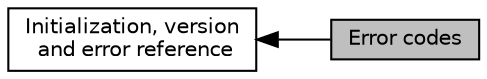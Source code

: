 digraph "Error codes"
{
  edge [fontname="Helvetica",fontsize="10",labelfontname="Helvetica",labelfontsize="10"];
  node [fontname="Helvetica",fontsize="10",shape=box];
  rankdir=LR;
  Node1 [label="Error codes",height=0.2,width=0.4,color="black", fillcolor="grey75", style="filled", fontcolor="black",tooltip="Error codes."];
  Node2 [label="Initialization, version\l and error reference",height=0.2,width=0.4,color="black", fillcolor="white", style="filled",URL="$group__init.html",tooltip="Functions and types related to initialization and error handling."];
  Node2->Node1 [shape=plaintext, dir="back", style="solid"];
}
